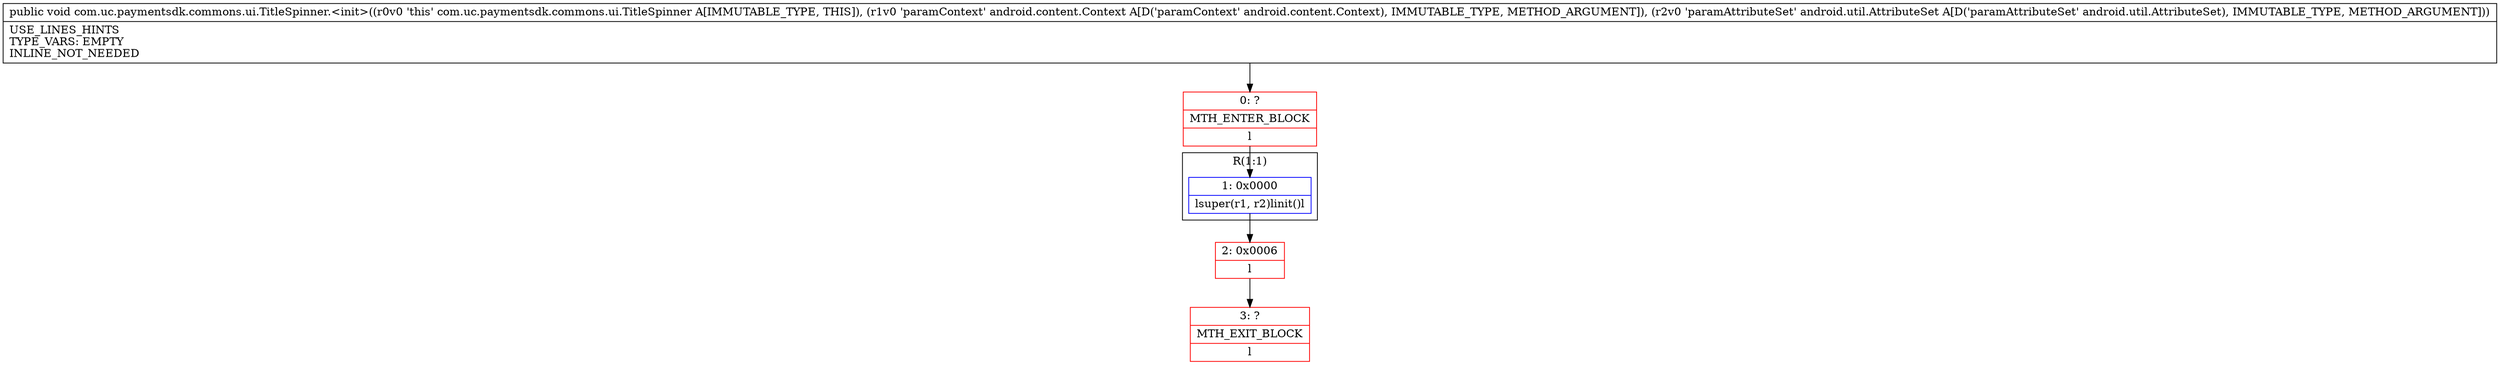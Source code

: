 digraph "CFG forcom.uc.paymentsdk.commons.ui.TitleSpinner.\<init\>(Landroid\/content\/Context;Landroid\/util\/AttributeSet;)V" {
subgraph cluster_Region_622824925 {
label = "R(1:1)";
node [shape=record,color=blue];
Node_1 [shape=record,label="{1\:\ 0x0000|lsuper(r1, r2)linit()l}"];
}
Node_0 [shape=record,color=red,label="{0\:\ ?|MTH_ENTER_BLOCK\l|l}"];
Node_2 [shape=record,color=red,label="{2\:\ 0x0006|l}"];
Node_3 [shape=record,color=red,label="{3\:\ ?|MTH_EXIT_BLOCK\l|l}"];
MethodNode[shape=record,label="{public void com.uc.paymentsdk.commons.ui.TitleSpinner.\<init\>((r0v0 'this' com.uc.paymentsdk.commons.ui.TitleSpinner A[IMMUTABLE_TYPE, THIS]), (r1v0 'paramContext' android.content.Context A[D('paramContext' android.content.Context), IMMUTABLE_TYPE, METHOD_ARGUMENT]), (r2v0 'paramAttributeSet' android.util.AttributeSet A[D('paramAttributeSet' android.util.AttributeSet), IMMUTABLE_TYPE, METHOD_ARGUMENT]))  | USE_LINES_HINTS\lTYPE_VARS: EMPTY\lINLINE_NOT_NEEDED\l}"];
MethodNode -> Node_0;
Node_1 -> Node_2;
Node_0 -> Node_1;
Node_2 -> Node_3;
}

